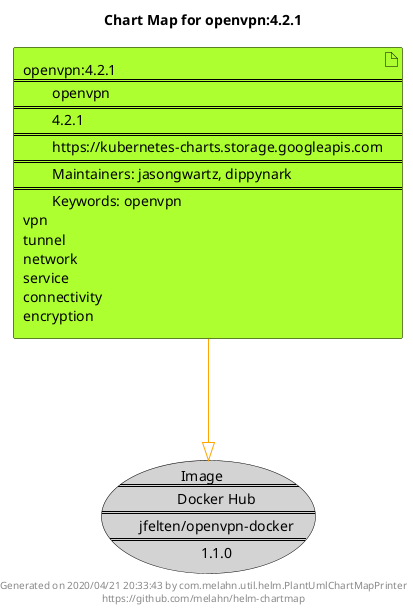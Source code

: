 @startuml
skinparam linetype ortho
skinparam backgroundColor white
skinparam usecaseBorderColor black
skinparam usecaseArrowColor LightSlateGray
skinparam artifactBorderColor black
skinparam artifactArrowColor LightSlateGray

title Chart Map for openvpn:4.2.1

'There is one referenced Helm Chart
artifact "openvpn:4.2.1\n====\n\topenvpn\n====\n\t4.2.1\n====\n\thttps://kubernetes-charts.storage.googleapis.com\n====\n\tMaintainers: jasongwartz, dippynark\n====\n\tKeywords: openvpn\nvpn\ntunnel\nnetwork\nservice\nconnectivity\nencryption" as openvpn_4_2_1 #GreenYellow

'There is one referenced Docker Image
usecase "Image\n====\n\tDocker Hub\n====\n\tjfelten/openvpn-docker\n====\n\t1.1.0" as jfelten_openvpn_docker_1_1_0 #LightGray

'Chart Dependencies
openvpn_4_2_1--[#orange]-|>jfelten_openvpn_docker_1_1_0

center footer Generated on 2020/04/21 20:33:43 by com.melahn.util.helm.PlantUmlChartMapPrinter\nhttps://github.com/melahn/helm-chartmap
@enduml
